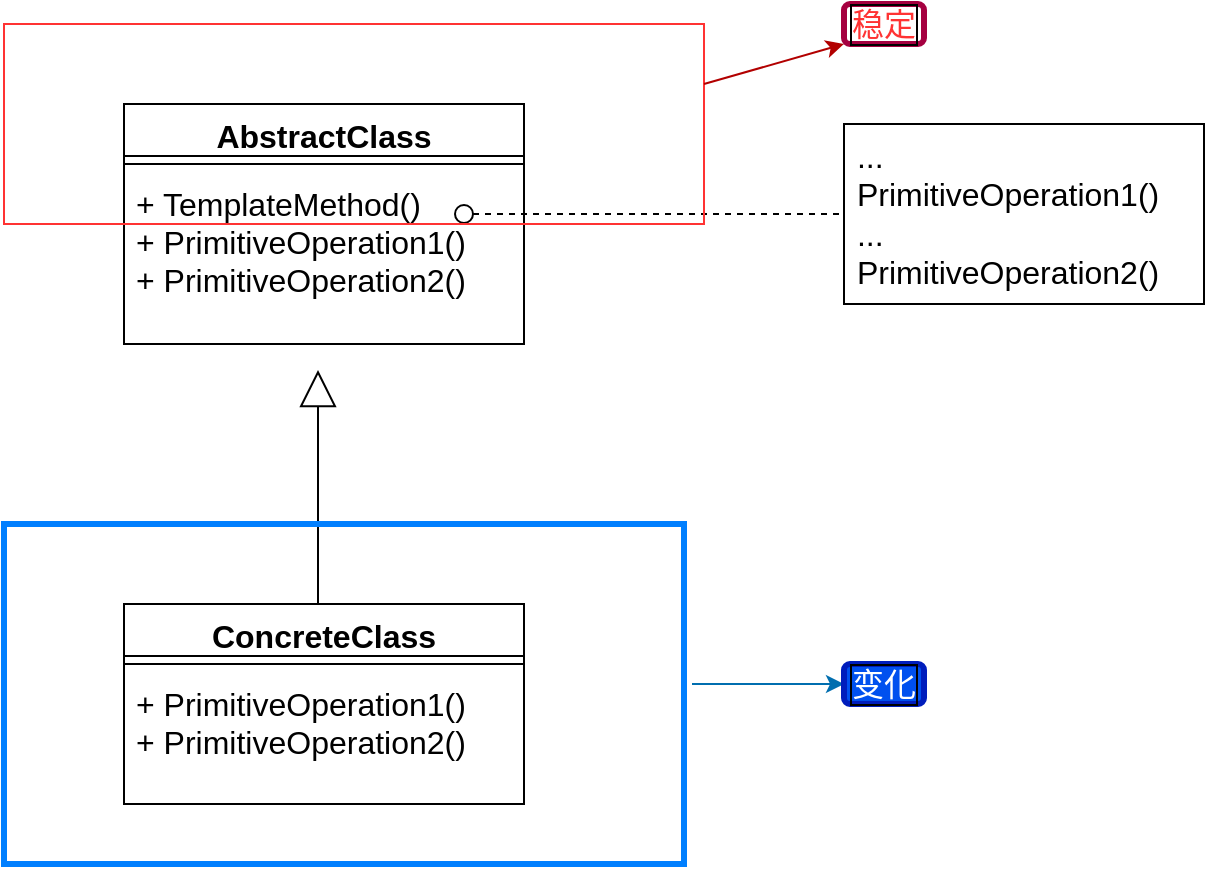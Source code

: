 <mxfile>
    <diagram id="V3vRzwqk_VqXlD4Towf4" name="第 1 页">
        <mxGraphModel dx="737" dy="610" grid="1" gridSize="10" guides="1" tooltips="1" connect="1" arrows="1" fold="1" page="1" pageScale="1" pageWidth="827" pageHeight="1169" math="0" shadow="0">
            <root>
                <mxCell id="0"/>
                <mxCell id="1" parent="0"/>
                <mxCell id="10" value="AbstractClass" style="swimlane;fontStyle=1;align=center;verticalAlign=top;childLayout=stackLayout;horizontal=1;startSize=26;horizontalStack=0;resizeParent=1;resizeParentMax=0;resizeLast=0;collapsible=1;marginBottom=0;fontSize=16;" vertex="1" parent="1">
                    <mxGeometry x="80" y="110" width="200" height="120" as="geometry">
                        <mxRectangle x="80" y="120" width="140" height="26" as="alternateBounds"/>
                    </mxGeometry>
                </mxCell>
                <mxCell id="12" value="" style="line;strokeWidth=1;fillColor=none;align=left;verticalAlign=middle;spacingTop=-1;spacingLeft=3;spacingRight=3;rotatable=0;labelPosition=right;points=[];portConstraint=eastwest;" vertex="1" parent="10">
                    <mxGeometry y="26" width="200" height="8" as="geometry"/>
                </mxCell>
                <mxCell id="13" value="+ TemplateMethod()&#10;+ PrimitiveOperation1()&#10;+ PrimitiveOperation2()" style="text;strokeColor=none;fillColor=none;align=left;verticalAlign=top;spacingLeft=4;spacingRight=4;overflow=hidden;rotatable=0;points=[[0,0.5],[1,0.5]];portConstraint=eastwest;fontSize=16;" vertex="1" parent="10">
                    <mxGeometry y="34" width="200" height="86" as="geometry"/>
                </mxCell>
                <mxCell id="14" value="ConcreteClass" style="swimlane;fontStyle=1;align=center;verticalAlign=top;childLayout=stackLayout;horizontal=1;startSize=26;horizontalStack=0;resizeParent=1;resizeParentMax=0;resizeLast=0;collapsible=1;marginBottom=0;fontSize=16;" vertex="1" parent="1">
                    <mxGeometry x="80" y="360" width="200" height="100" as="geometry"/>
                </mxCell>
                <mxCell id="15" value="" style="line;strokeWidth=1;fillColor=none;align=left;verticalAlign=middle;spacingTop=-1;spacingLeft=3;spacingRight=3;rotatable=0;labelPosition=right;points=[];portConstraint=eastwest;" vertex="1" parent="14">
                    <mxGeometry y="26" width="200" height="8" as="geometry"/>
                </mxCell>
                <mxCell id="16" value="+ PrimitiveOperation1()&#10;+ PrimitiveOperation2()" style="text;strokeColor=none;fillColor=none;align=left;verticalAlign=top;spacingLeft=4;spacingRight=4;overflow=hidden;rotatable=0;points=[[0,0.5],[1,0.5]];portConstraint=eastwest;fontSize=16;" vertex="1" parent="14">
                    <mxGeometry y="34" width="200" height="66" as="geometry"/>
                </mxCell>
                <mxCell id="17" value="" style="endArrow=block;endSize=16;endFill=0;html=1;fontSize=16;" edge="1" parent="1">
                    <mxGeometry width="160" relative="1" as="geometry">
                        <mxPoint x="177" y="360" as="sourcePoint"/>
                        <mxPoint x="177" y="243" as="targetPoint"/>
                    </mxGeometry>
                </mxCell>
                <mxCell id="33" value="&lt;span&gt;&amp;nbsp;...&lt;br&gt;&amp;nbsp;PrimitiveOperation1()&lt;br&gt;&lt;/span&gt;&amp;nbsp;...&lt;br style=&quot;padding: 0px ; margin: 0px&quot;&gt;&lt;span&gt;&amp;nbsp;PrimitiveOperation2()&lt;/span&gt;" style="html=1;fontSize=16;align=left;" vertex="1" parent="1">
                    <mxGeometry x="440" y="120" width="180" height="90" as="geometry"/>
                </mxCell>
                <mxCell id="37" value="" style="endArrow=none;dashed=1;endFill=0;endSize=12;html=1;fontSize=16;entryX=0;entryY=0.5;entryDx=0;entryDy=0;startSize=9;rounded=1;startArrow=oval;startFill=0;" edge="1" parent="1" target="33">
                    <mxGeometry width="160" relative="1" as="geometry">
                        <mxPoint x="250" y="165" as="sourcePoint"/>
                        <mxPoint x="400" y="170" as="targetPoint"/>
                    </mxGeometry>
                </mxCell>
                <mxCell id="39" value="" style="rounded=0;whiteSpace=wrap;html=1;strokeColor=#FF3333;fillColor=none;fontSize=16;" vertex="1" parent="1">
                    <mxGeometry x="20" y="70" width="350" height="100" as="geometry"/>
                </mxCell>
                <mxCell id="40" value="" style="endArrow=classic;html=1;fontSize=16;fillColor=#e51400;strokeColor=#B20000;" edge="1" parent="1">
                    <mxGeometry width="50" height="50" relative="1" as="geometry">
                        <mxPoint x="370" y="100" as="sourcePoint"/>
                        <mxPoint x="440" y="80" as="targetPoint"/>
                    </mxGeometry>
                </mxCell>
                <mxCell id="41" value="稳定" style="text;html=1;strokeColor=#A50040;align=center;verticalAlign=middle;whiteSpace=wrap;rounded=1;fontSize=16;labelBorderColor=#000000;strokeWidth=3;fontColor=#FF3333;" vertex="1" parent="1">
                    <mxGeometry x="440" y="60" width="40" height="20" as="geometry"/>
                </mxCell>
                <mxCell id="42" value="" style="rounded=0;whiteSpace=wrap;html=1;strokeWidth=3;fillColor=none;fontSize=16;fontColor=#FF3333;strokeColor=#007FFF;" vertex="1" parent="1">
                    <mxGeometry x="20" y="320" width="340" height="170" as="geometry"/>
                </mxCell>
                <mxCell id="43" value="" style="endArrow=classic;html=1;fontSize=16;fontColor=#FF3333;fillColor=#1ba1e2;strokeColor=#006EAF;" edge="1" parent="1">
                    <mxGeometry width="50" height="50" relative="1" as="geometry">
                        <mxPoint x="364" y="400" as="sourcePoint"/>
                        <mxPoint x="440" y="400" as="targetPoint"/>
                    </mxGeometry>
                </mxCell>
                <mxCell id="44" value="变化" style="text;html=1;strokeColor=#001DBC;align=center;verticalAlign=middle;whiteSpace=wrap;rounded=1;fontSize=16;labelBorderColor=#000000;strokeWidth=3;fontColor=#ffffff;fillColor=#0050ef;" vertex="1" parent="1">
                    <mxGeometry x="440" y="390" width="40" height="20" as="geometry"/>
                </mxCell>
            </root>
        </mxGraphModel>
    </diagram>
</mxfile>